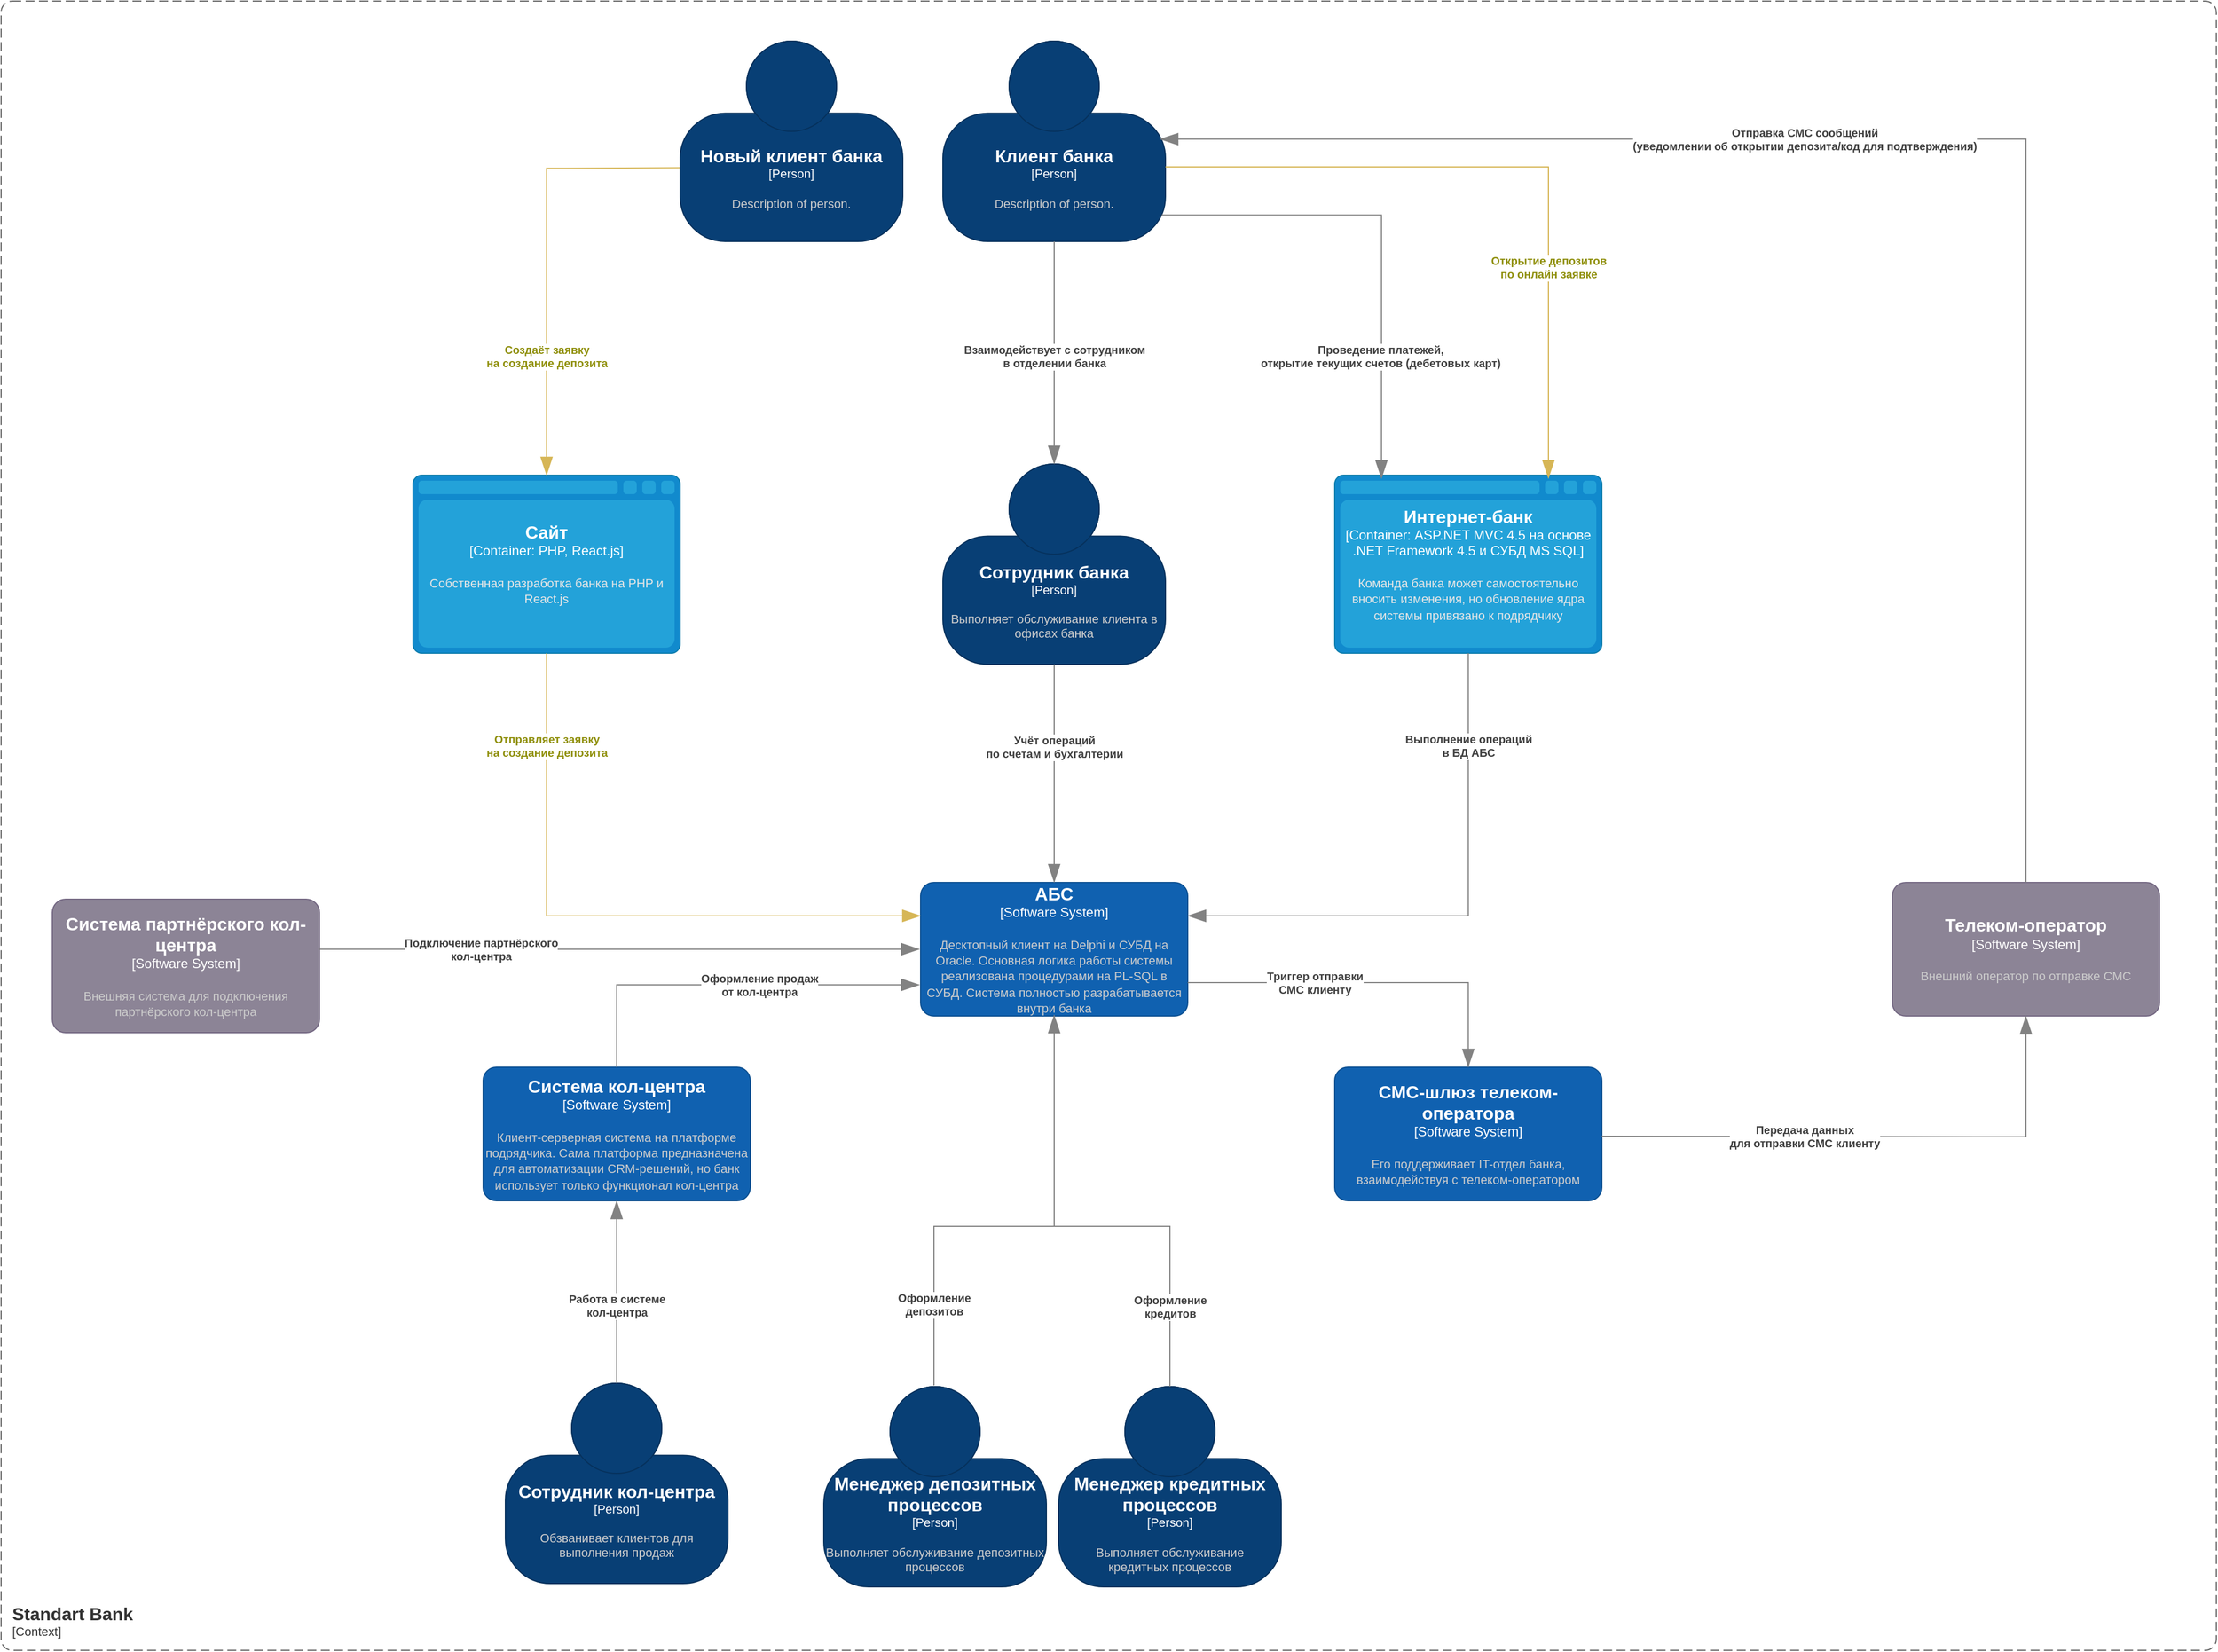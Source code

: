 <mxfile version="26.1.1">
  <diagram name="Page-1" id="TNsit0grVaMXO2zefznl">
    <mxGraphModel dx="3390" dy="1778" grid="0" gridSize="10" guides="1" tooltips="1" connect="1" arrows="1" fold="1" page="0" pageScale="1" pageWidth="827" pageHeight="1169" math="0" shadow="0">
      <root>
        <mxCell id="0" />
        <mxCell id="1" parent="0" />
        <object placeholders="1" c4Name="Клиент банка" c4Type="Person" c4Description="Description of person." label="&lt;font style=&quot;font-size: 16px&quot;&gt;&lt;b&gt;%c4Name%&lt;/b&gt;&lt;/font&gt;&lt;div&gt;[%c4Type%]&lt;/div&gt;&lt;br&gt;&lt;div&gt;&lt;font style=&quot;font-size: 11px&quot;&gt;&lt;font color=&quot;#cccccc&quot;&gt;%c4Description%&lt;/font&gt;&lt;/div&gt;" id="zCH2pD3PyNN-58KWQiN4-1">
          <mxCell style="html=1;fontSize=11;dashed=0;whiteSpace=wrap;fillColor=#083F75;strokeColor=#06315C;fontColor=#ffffff;shape=mxgraph.c4.person2;align=center;metaEdit=1;points=[[0.5,0,0],[1,0.5,0],[1,0.75,0],[0.75,1,0],[0.5,1,0],[0.25,1,0],[0,0.75,0],[0,0.5,0]];resizable=0;" parent="1" vertex="1">
            <mxGeometry x="36" y="-233" width="200" height="180" as="geometry" />
          </mxCell>
        </object>
        <object placeholders="1" c4Name="Сайт" c4Type="Container" c4Technology="PHP, React.js" c4Description="Собственная разработка банка на PHP и React.js" label="&lt;font style=&quot;font-size: 16px&quot;&gt;&lt;b&gt;%c4Name%&lt;/b&gt;&lt;/font&gt;&lt;div&gt;[%c4Type%:&amp;nbsp;%c4Technology%]&lt;/div&gt;&lt;br&gt;&lt;div&gt;&lt;font style=&quot;font-size: 11px&quot;&gt;&lt;font color=&quot;#E6E6E6&quot;&gt;%c4Description%&lt;/font&gt;&lt;/div&gt;" id="zCH2pD3PyNN-58KWQiN4-2">
          <mxCell style="shape=mxgraph.c4.webBrowserContainer2;whiteSpace=wrap;html=1;boundedLbl=1;rounded=0;labelBackgroundColor=none;strokeColor=#118ACD;fillColor=#23A2D9;strokeColor=#118ACD;strokeColor2=#0E7DAD;fontSize=12;fontColor=#ffffff;align=center;metaEdit=1;points=[[0.5,0,0],[1,0.25,0],[1,0.5,0],[1,0.75,0],[0.5,1,0],[0,0.75,0],[0,0.5,0],[0,0.25,0]];resizable=0;" parent="1" vertex="1">
            <mxGeometry x="-440" y="157" width="240" height="160" as="geometry" />
          </mxCell>
        </object>
        <object placeholders="1" c4Name="Интернет-банк" c4Type="Container" c4Technology="ASP.NET MVC 4.5 на основе .NET Framework 4.5 и СУБД MS SQL" c4Description="Команда банка может самостоятельно вносить изменения, но обновление ядра системы привязано к подрядчику" label="&lt;font style=&quot;font-size: 16px&quot;&gt;&lt;b&gt;%c4Name%&lt;/b&gt;&lt;/font&gt;&lt;div&gt;[%c4Type%:&amp;nbsp;%c4Technology%]&lt;/div&gt;&lt;br&gt;&lt;div&gt;&lt;font style=&quot;font-size: 11px&quot;&gt;&lt;font color=&quot;#E6E6E6&quot;&gt;%c4Description%&lt;/font&gt;&lt;/div&gt;" id="zCH2pD3PyNN-58KWQiN4-3">
          <mxCell style="shape=mxgraph.c4.webBrowserContainer2;whiteSpace=wrap;html=1;boundedLbl=1;rounded=0;labelBackgroundColor=none;strokeColor=#118ACD;fillColor=#23A2D9;strokeColor=#118ACD;strokeColor2=#0E7DAD;fontSize=12;fontColor=#ffffff;align=center;metaEdit=1;points=[[0.5,0,0],[1,0.25,0],[1,0.5,0],[1,0.75,0],[0.5,1,0],[0,0.75,0],[0,0.5,0],[0,0.25,0]];resizable=0;" parent="1" vertex="1">
            <mxGeometry x="388" y="157" width="240" height="160" as="geometry" />
          </mxCell>
        </object>
        <object placeholders="1" c4Name="АБС" c4Type="Software System" c4Description="Десктопный клиент на Delphi и СУБД на Oracle. Основная логика работы системы реализована процедурами на PL-SQL в СУБД. Система полностью разрабатывается внутри банка" label="&lt;font style=&quot;font-size: 16px&quot;&gt;&lt;b&gt;%c4Name%&lt;/b&gt;&lt;/font&gt;&lt;div&gt;[%c4Type%]&lt;/div&gt;&lt;br&gt;&lt;div&gt;&lt;font style=&quot;font-size: 11px&quot;&gt;&lt;font color=&quot;#cccccc&quot;&gt;%c4Description%&lt;/font&gt;&lt;/div&gt;" id="zCH2pD3PyNN-58KWQiN4-4">
          <mxCell style="rounded=1;whiteSpace=wrap;html=1;labelBackgroundColor=none;fillColor=#1061B0;fontColor=#ffffff;align=center;arcSize=10;strokeColor=#0D5091;metaEdit=1;resizable=0;points=[[0.25,0,0],[0.5,0,0],[0.75,0,0],[1,0.25,0],[1,0.5,0],[1,0.75,0],[0.75,1,0],[0.5,1,0],[0.25,1,0],[0,0.75,0],[0,0.5,0],[0,0.25,0]];" parent="1" vertex="1">
            <mxGeometry x="16" y="523" width="240" height="120" as="geometry" />
          </mxCell>
        </object>
        <object placeholders="1" c4Name="Сотрудник банка" c4Type="Person" c4Description="Выполняет обслуживание клиента в офисах банка" label="&lt;font style=&quot;font-size: 16px&quot;&gt;&lt;b&gt;%c4Name%&lt;/b&gt;&lt;/font&gt;&lt;div&gt;[%c4Type%]&lt;/div&gt;&lt;br&gt;&lt;div&gt;&lt;font style=&quot;font-size: 11px&quot;&gt;&lt;font color=&quot;#cccccc&quot;&gt;%c4Description%&lt;/font&gt;&lt;/div&gt;" id="zCH2pD3PyNN-58KWQiN4-5">
          <mxCell style="html=1;fontSize=11;dashed=0;whiteSpace=wrap;fillColor=#083F75;strokeColor=#06315C;fontColor=#ffffff;shape=mxgraph.c4.person2;align=center;metaEdit=1;points=[[0.5,0,0],[1,0.5,0],[1,0.75,0],[0.75,1,0],[0.5,1,0],[0.25,1,0],[0,0.75,0],[0,0.5,0]];resizable=0;" parent="1" vertex="1">
            <mxGeometry x="36" y="147" width="200" height="180" as="geometry" />
          </mxCell>
        </object>
        <object placeholders="1" c4Name="Система кол-центра" c4Type="Software System" c4Description="Клиент-серверная система на платформе подрядчика. Сама платформа предназначена для автоматизации CRM-решений, но банк использует только функционал кол-центра" label="&lt;font style=&quot;font-size: 16px&quot;&gt;&lt;b&gt;%c4Name%&lt;/b&gt;&lt;/font&gt;&lt;div&gt;[%c4Type%]&lt;/div&gt;&lt;br&gt;&lt;div&gt;&lt;font style=&quot;font-size: 11px&quot;&gt;&lt;font color=&quot;#cccccc&quot;&gt;%c4Description%&lt;/font&gt;&lt;/div&gt;" id="zCH2pD3PyNN-58KWQiN4-6">
          <mxCell style="rounded=1;whiteSpace=wrap;html=1;labelBackgroundColor=none;fillColor=#1061B0;fontColor=#ffffff;align=center;arcSize=10;strokeColor=#0D5091;metaEdit=1;resizable=0;points=[[0.25,0,0],[0.5,0,0],[0.75,0,0],[1,0.25,0],[1,0.5,0],[1,0.75,0],[0.75,1,0],[0.5,1,0],[0.25,1,0],[0,0.75,0],[0,0.5,0],[0,0.25,0]];" parent="1" vertex="1">
            <mxGeometry x="-377" y="689" width="240" height="120" as="geometry" />
          </mxCell>
        </object>
        <object placeholders="1" c4Name="Сотрудник кол-центра" c4Type="Person" c4Description="Обзванивает клиентов для выполнения продаж" label="&lt;font style=&quot;font-size: 16px&quot;&gt;&lt;b&gt;%c4Name%&lt;/b&gt;&lt;/font&gt;&lt;div&gt;[%c4Type%]&lt;/div&gt;&lt;br&gt;&lt;div&gt;&lt;font style=&quot;font-size: 11px&quot;&gt;&lt;font color=&quot;#cccccc&quot;&gt;%c4Description%&lt;/font&gt;&lt;/div&gt;" id="zCH2pD3PyNN-58KWQiN4-7">
          <mxCell style="html=1;fontSize=11;dashed=0;whiteSpace=wrap;fillColor=#083F75;strokeColor=#06315C;fontColor=#ffffff;shape=mxgraph.c4.person2;align=center;metaEdit=1;points=[[0.5,0,0],[1,0.5,0],[1,0.75,0],[0.75,1,0],[0.5,1,0],[0.25,1,0],[0,0.75,0],[0,0.5,0]];resizable=0;" parent="1" vertex="1">
            <mxGeometry x="-357" y="973" width="200" height="180" as="geometry" />
          </mxCell>
        </object>
        <object placeholders="1" c4Name="Система партнёрского кол-центра" c4Type="Software System" c4Description="Внешняя система для подключения партнёрского кол-центра" label="&lt;font style=&quot;font-size: 16px&quot;&gt;&lt;b&gt;%c4Name%&lt;/b&gt;&lt;/font&gt;&lt;div&gt;[%c4Type%]&lt;/div&gt;&lt;br&gt;&lt;div&gt;&lt;font style=&quot;font-size: 11px&quot;&gt;&lt;font color=&quot;#cccccc&quot;&gt;%c4Description%&lt;/font&gt;&lt;/div&gt;" id="zCH2pD3PyNN-58KWQiN4-8">
          <mxCell style="rounded=1;whiteSpace=wrap;html=1;labelBackgroundColor=none;fillColor=#8C8496;fontColor=#ffffff;align=center;arcSize=10;strokeColor=#736782;metaEdit=1;resizable=0;points=[[0.25,0,0],[0.5,0,0],[0.75,0,0],[1,0.25,0],[1,0.5,0],[1,0.75,0],[0.75,1,0],[0.5,1,0],[0.25,1,0],[0,0.75,0],[0,0.5,0],[0,0.25,0]];" parent="1" vertex="1">
            <mxGeometry x="-764" y="538" width="240" height="120" as="geometry" />
          </mxCell>
        </object>
        <object placeholders="1" c4Name="СМС-шлюз телеком-оператора" c4Type="Software System" c4Description="Его поддерживает IT-отдел банка, взаимодействуя с телеком-оператором" label="&lt;font style=&quot;font-size: 16px&quot;&gt;&lt;b&gt;%c4Name%&lt;/b&gt;&lt;/font&gt;&lt;div&gt;[%c4Type%]&lt;/div&gt;&lt;br&gt;&lt;div&gt;&lt;font style=&quot;font-size: 11px&quot;&gt;&lt;font color=&quot;#cccccc&quot;&gt;%c4Description%&lt;/font&gt;&lt;/div&gt;" id="zCH2pD3PyNN-58KWQiN4-9">
          <mxCell style="rounded=1;whiteSpace=wrap;html=1;labelBackgroundColor=none;fillColor=#1061B0;fontColor=#ffffff;align=center;arcSize=10;strokeColor=#0D5091;metaEdit=1;resizable=0;points=[[0.25,0,0],[0.5,0,0],[0.75,0,0],[1,0.25,0],[1,0.5,0],[1,0.75,0],[0.75,1,0],[0.5,1,0],[0.25,1,0],[0,0.75,0],[0,0.5,0],[0,0.25,0]];" parent="1" vertex="1">
            <mxGeometry x="388" y="689" width="240" height="120" as="geometry" />
          </mxCell>
        </object>
        <object placeholders="1" c4Name="Телеком-оператор" c4Type="Software System" c4Description="Внешний оператор по отправке СМС" label="&lt;font style=&quot;font-size: 16px&quot;&gt;&lt;b&gt;%c4Name%&lt;/b&gt;&lt;/font&gt;&lt;div&gt;[%c4Type%]&lt;/div&gt;&lt;br&gt;&lt;div&gt;&lt;font style=&quot;font-size: 11px&quot;&gt;&lt;font color=&quot;#cccccc&quot;&gt;%c4Description%&lt;/font&gt;&lt;/div&gt;" id="zCH2pD3PyNN-58KWQiN4-10">
          <mxCell style="rounded=1;whiteSpace=wrap;html=1;labelBackgroundColor=none;fillColor=#8C8496;fontColor=#ffffff;align=center;arcSize=10;strokeColor=#736782;metaEdit=1;resizable=0;points=[[0.25,0,0],[0.5,0,0],[0.75,0,0],[1,0.25,0],[1,0.5,0],[1,0.75,0],[0.75,1,0],[0.5,1,0],[0.25,1,0],[0,0.75,0],[0,0.5,0],[0,0.25,0]];" parent="1" vertex="1">
            <mxGeometry x="889" y="523" width="240" height="120" as="geometry" />
          </mxCell>
        </object>
        <object placeholders="1" c4Type="Relationship" c4Description="Взаимодействует с сотрудником &#xa;в отделении банка" label="&lt;div style=&quot;text-align: left&quot;&gt;&lt;div style=&quot;text-align: center&quot;&gt;&lt;b&gt;%c4Description%&lt;/b&gt;&lt;/div&gt;" id="zCH2pD3PyNN-58KWQiN4-11">
          <mxCell style="endArrow=blockThin;html=1;fontSize=10;fontColor=#404040;strokeWidth=1;endFill=1;strokeColor=#828282;elbow=vertical;metaEdit=1;endSize=14;startSize=14;jumpStyle=arc;jumpSize=16;rounded=0;edgeStyle=orthogonalEdgeStyle;entryX=0.5;entryY=0;entryDx=0;entryDy=0;entryPerimeter=0;exitX=0.5;exitY=1;exitDx=0;exitDy=0;exitPerimeter=0;" parent="1" source="zCH2pD3PyNN-58KWQiN4-1" target="zCH2pD3PyNN-58KWQiN4-5" edge="1">
            <mxGeometry x="0.03" width="240" relative="1" as="geometry">
              <mxPoint x="82" y="65" as="sourcePoint" />
              <mxPoint x="322" y="65" as="targetPoint" />
              <mxPoint as="offset" />
            </mxGeometry>
          </mxCell>
        </object>
        <object placeholders="1" c4Type="Relationship" c4Description="Создаёт заявку &#xa;на создание депозита" label="&lt;div style=&quot;text-align: left&quot;&gt;&lt;div style=&quot;text-align: center&quot;&gt;&lt;b&gt;%c4Description%&lt;/b&gt;&lt;/div&gt;&lt;/div&gt;" id="zCH2pD3PyNN-58KWQiN4-12">
          <mxCell style="endArrow=blockThin;html=1;fontSize=10;fontColor=#8F8F0A;strokeWidth=1;endFill=1;strokeColor=#d6b656;elbow=vertical;metaEdit=1;endSize=14;startSize=14;jumpStyle=arc;jumpSize=16;rounded=0;edgeStyle=orthogonalEdgeStyle;exitX=0.001;exitY=0.66;exitDx=0;exitDy=0;exitPerimeter=0;entryX=0.5;entryY=0;entryDx=0;entryDy=0;entryPerimeter=0;fillColor=#fff2cc;gradientColor=#ffd966;" parent="1" target="zCH2pD3PyNN-58KWQiN4-2" edge="1">
            <mxGeometry x="0.46" width="240" relative="1" as="geometry">
              <mxPoint x="-199.8" y="-119.2" as="sourcePoint" />
              <mxPoint x="-320" y="150" as="targetPoint" />
              <mxPoint as="offset" />
            </mxGeometry>
          </mxCell>
        </object>
        <object placeholders="1" c4Type="Relationship" c4Description="Проведение платежей, &#xa;открытие текущих счетов (дебетовых карт)" label="&lt;div style=&quot;text-align: left&quot;&gt;&lt;div style=&quot;text-align: center&quot;&gt;&lt;b&gt;%c4Description%&lt;/b&gt;&lt;/div&gt;" id="zCH2pD3PyNN-58KWQiN4-13">
          <mxCell style="endArrow=blockThin;html=1;fontSize=10;fontColor=#404040;strokeWidth=1;endFill=1;strokeColor=#828282;elbow=vertical;metaEdit=1;endSize=14;startSize=14;jumpStyle=arc;jumpSize=16;rounded=0;edgeStyle=orthogonalEdgeStyle;exitX=0.983;exitY=0.868;exitDx=0;exitDy=0;exitPerimeter=0;" parent="1" source="zCH2pD3PyNN-58KWQiN4-1" edge="1">
            <mxGeometry x="0.493" y="-1" width="240" relative="1" as="geometry">
              <mxPoint x="800" y="-113" as="sourcePoint" />
              <mxPoint x="430" y="160" as="targetPoint" />
              <mxPoint as="offset" />
              <Array as="points">
                <mxPoint x="430" y="-77" />
                <mxPoint x="430" y="130" />
              </Array>
            </mxGeometry>
          </mxCell>
        </object>
        <object placeholders="1" c4Type="Relationship" c4Description="Учёт операций &#xa;по счетам и бухгалтерии" label="&lt;div style=&quot;text-align: left&quot;&gt;&lt;div style=&quot;text-align: center&quot;&gt;&lt;b&gt;%c4Description%&lt;/b&gt;&lt;/div&gt;" id="zCH2pD3PyNN-58KWQiN4-14">
          <mxCell style="endArrow=blockThin;html=1;fontSize=10;fontColor=#404040;strokeWidth=1;endFill=1;strokeColor=#828282;elbow=vertical;metaEdit=1;endSize=14;startSize=14;jumpStyle=arc;jumpSize=16;rounded=0;edgeStyle=orthogonalEdgeStyle;exitX=0.5;exitY=1;exitDx=0;exitDy=0;exitPerimeter=0;entryX=0.5;entryY=0;entryDx=0;entryDy=0;entryPerimeter=0;" parent="1" source="zCH2pD3PyNN-58KWQiN4-5" target="zCH2pD3PyNN-58KWQiN4-4" edge="1">
            <mxGeometry x="-0.25" width="240" relative="1" as="geometry">
              <mxPoint x="139" y="511" as="sourcePoint" />
              <mxPoint x="133" y="503" as="targetPoint" />
              <mxPoint as="offset" />
              <Array as="points" />
            </mxGeometry>
          </mxCell>
        </object>
        <object placeholders="1" c4Type="Relationship" c4Description="Отправка СМС сообщений&#xa;(уведомлении об открытии депозита/код для подтверждения)" label="&lt;div style=&quot;text-align: left&quot;&gt;&lt;div style=&quot;text-align: center&quot;&gt;&lt;b&gt;%c4Description%&lt;/b&gt;&lt;/div&gt;" id="zCH2pD3PyNN-58KWQiN4-15">
          <mxCell style="endArrow=blockThin;html=1;fontSize=10;fontColor=#404040;strokeWidth=1;endFill=1;strokeColor=#828282;elbow=vertical;metaEdit=1;endSize=14;startSize=14;jumpStyle=arc;jumpSize=16;rounded=0;edgeStyle=orthogonalEdgeStyle;exitX=0.5;exitY=0;exitDx=0;exitDy=0;exitPerimeter=0;entryX=0.975;entryY=0.489;entryDx=0;entryDy=0;entryPerimeter=0;" parent="1" source="zCH2pD3PyNN-58KWQiN4-10" target="zCH2pD3PyNN-58KWQiN4-1" edge="1">
            <mxGeometry x="0.199" width="240" relative="1" as="geometry">
              <mxPoint x="982" y="470" as="sourcePoint" />
              <mxPoint x="1009" y="-226" as="targetPoint" />
              <Array as="points">
                <mxPoint x="1009" y="-145" />
              </Array>
              <mxPoint as="offset" />
            </mxGeometry>
          </mxCell>
        </object>
        <object placeholders="1" c4Type="Relationship" c4Description="Передача данных &#xa;для отправки СМС клиенту" label="&lt;div style=&quot;text-align: left&quot;&gt;&lt;div style=&quot;text-align: center&quot;&gt;&lt;b&gt;%c4Description%&lt;/b&gt;&lt;/div&gt;" id="zCH2pD3PyNN-58KWQiN4-16">
          <mxCell style="endArrow=blockThin;html=1;fontSize=10;fontColor=#404040;strokeWidth=1;endFill=1;strokeColor=#828282;elbow=vertical;metaEdit=1;endSize=14;startSize=14;jumpStyle=arc;jumpSize=16;rounded=0;edgeStyle=orthogonalEdgeStyle;entryX=0.5;entryY=1;entryDx=0;entryDy=0;entryPerimeter=0;" parent="1" target="zCH2pD3PyNN-58KWQiN4-10" edge="1">
            <mxGeometry x="-0.257" width="240" relative="1" as="geometry">
              <mxPoint x="628" y="751" as="sourcePoint" />
              <mxPoint x="868" y="751" as="targetPoint" />
              <mxPoint as="offset" />
            </mxGeometry>
          </mxCell>
        </object>
        <object placeholders="1" c4Type="Relationship" c4Description="Оформление продаж &#xa;от кол-центра" label="&lt;div style=&quot;text-align: left&quot;&gt;&lt;div style=&quot;text-align: center&quot;&gt;&lt;b&gt;%c4Description%&lt;/b&gt;&lt;/div&gt;" id="zCH2pD3PyNN-58KWQiN4-17">
          <mxCell style="endArrow=blockThin;html=1;fontSize=10;fontColor=#404040;strokeWidth=1;endFill=1;strokeColor=#828282;elbow=vertical;metaEdit=1;endSize=14;startSize=14;jumpStyle=arc;jumpSize=16;rounded=0;edgeStyle=orthogonalEdgeStyle;exitX=0.5;exitY=0;exitDx=0;exitDy=0;exitPerimeter=0;" parent="1" source="zCH2pD3PyNN-58KWQiN4-6" edge="1">
            <mxGeometry x="0.168" width="240" relative="1" as="geometry">
              <mxPoint x="-222" y="583" as="sourcePoint" />
              <mxPoint x="15" y="615" as="targetPoint" />
              <Array as="points">
                <mxPoint x="-257" y="615" />
              </Array>
              <mxPoint as="offset" />
            </mxGeometry>
          </mxCell>
        </object>
        <object placeholders="1" c4Type="Relationship" c4Description="Подключение партнёрского &#xa;кол-центра" label="&lt;div style=&quot;text-align: left&quot;&gt;&lt;div style=&quot;text-align: center&quot;&gt;&lt;b&gt;%c4Description%&lt;/b&gt;&lt;/div&gt;" id="zCH2pD3PyNN-58KWQiN4-18">
          <mxCell style="endArrow=blockThin;html=1;fontSize=10;fontColor=#404040;strokeWidth=1;endFill=1;strokeColor=#828282;elbow=vertical;metaEdit=1;endSize=14;startSize=14;jumpStyle=arc;jumpSize=16;rounded=0;edgeStyle=orthogonalEdgeStyle;" parent="1" edge="1">
            <mxGeometry x="-0.462" width="240" relative="1" as="geometry">
              <mxPoint x="-524" y="583" as="sourcePoint" />
              <mxPoint x="15" y="583" as="targetPoint" />
              <mxPoint as="offset" />
            </mxGeometry>
          </mxCell>
        </object>
        <object placeholders="1" c4Type="Relationship" c4Description="Работа в системе &#xa;кол-центра" label="&lt;div style=&quot;text-align: left&quot;&gt;&lt;div style=&quot;text-align: center&quot;&gt;&lt;b&gt;%c4Description%&lt;/b&gt;&lt;/div&gt;" id="zCH2pD3PyNN-58KWQiN4-19">
          <mxCell style="endArrow=blockThin;html=1;fontSize=10;fontColor=#404040;strokeWidth=1;endFill=1;strokeColor=#828282;elbow=vertical;metaEdit=1;endSize=14;startSize=14;jumpStyle=arc;jumpSize=16;rounded=0;edgeStyle=orthogonalEdgeStyle;entryX=0.5;entryY=1;entryDx=0;entryDy=0;entryPerimeter=0;exitX=0.5;exitY=0;exitDx=0;exitDy=0;exitPerimeter=0;" parent="1" source="zCH2pD3PyNN-58KWQiN4-7" target="zCH2pD3PyNN-58KWQiN4-6" edge="1">
            <mxGeometry x="-0.146" width="240" relative="1" as="geometry">
              <mxPoint x="-257" y="969" as="sourcePoint" />
              <mxPoint x="45" y="872" as="targetPoint" />
              <Array as="points">
                <mxPoint x="-257" y="899" />
                <mxPoint x="-257" y="899" />
              </Array>
              <mxPoint as="offset" />
            </mxGeometry>
          </mxCell>
        </object>
        <object placeholders="1" c4Type="Relationship" c4Description="Триггер отправки &#xa;СМС клиенту" label="&lt;div style=&quot;text-align: left&quot;&gt;&lt;div style=&quot;text-align: center&quot;&gt;&lt;b&gt;%c4Description%&lt;/b&gt;&lt;/div&gt;" id="zCH2pD3PyNN-58KWQiN4-20">
          <mxCell style="endArrow=blockThin;html=1;fontSize=10;fontColor=#404040;strokeWidth=1;endFill=1;strokeColor=#828282;elbow=vertical;metaEdit=1;endSize=14;startSize=14;jumpStyle=arc;jumpSize=16;rounded=0;edgeStyle=orthogonalEdgeStyle;entryX=0.5;entryY=0;entryDx=0;entryDy=0;entryPerimeter=0;exitX=1;exitY=0.75;exitDx=0;exitDy=0;exitPerimeter=0;" parent="1" source="zCH2pD3PyNN-58KWQiN4-4" target="zCH2pD3PyNN-58KWQiN4-9" edge="1">
            <mxGeometry x="-0.306" width="240" relative="1" as="geometry">
              <mxPoint x="256" y="583" as="sourcePoint" />
              <mxPoint x="496" y="583" as="targetPoint" />
              <mxPoint as="offset" />
            </mxGeometry>
          </mxCell>
        </object>
        <object placeholders="1" c4Name="Менеджер депозитных процессов" c4Type="Person" c4Description="Выполняет обслуживание депозитных процессов" label="&lt;font style=&quot;font-size: 16px&quot;&gt;&lt;b&gt;%c4Name%&lt;/b&gt;&lt;/font&gt;&lt;div&gt;[%c4Type%]&lt;/div&gt;&lt;br&gt;&lt;div&gt;&lt;font style=&quot;font-size: 11px&quot;&gt;&lt;font color=&quot;#cccccc&quot;&gt;%c4Description%&lt;/font&gt;&lt;/div&gt;" id="zCH2pD3PyNN-58KWQiN4-21">
          <mxCell style="html=1;fontSize=11;dashed=0;whiteSpace=wrap;fillColor=#083F75;strokeColor=#06315C;fontColor=#ffffff;shape=mxgraph.c4.person2;align=center;metaEdit=1;points=[[0.5,0,0],[1,0.5,0],[1,0.75,0],[0.75,1,0],[0.5,1,0],[0.25,1,0],[0,0.75,0],[0,0.5,0]];resizable=0;" parent="1" vertex="1">
            <mxGeometry x="-71" y="976" width="200" height="180" as="geometry" />
          </mxCell>
        </object>
        <object placeholders="1" c4Name="Менеджер кредитных процессов" c4Type="Person" c4Description="Выполняет обслуживание &#xa;кредитных процессов" label="&lt;font style=&quot;font-size: 16px&quot;&gt;&lt;b&gt;%c4Name%&lt;/b&gt;&lt;/font&gt;&lt;div&gt;[%c4Type%]&lt;/div&gt;&lt;br&gt;&lt;div&gt;&lt;font style=&quot;font-size: 11px&quot;&gt;&lt;font color=&quot;#cccccc&quot;&gt;%c4Description%&lt;/font&gt;&lt;/div&gt;" id="zCH2pD3PyNN-58KWQiN4-22">
          <mxCell style="html=1;fontSize=11;dashed=0;whiteSpace=wrap;fillColor=#083F75;strokeColor=#06315C;fontColor=#ffffff;shape=mxgraph.c4.person2;align=center;metaEdit=1;points=[[0.5,0,0],[1,0.5,0],[1,0.75,0],[0.75,1,0],[0.5,1,0],[0.25,1,0],[0,0.75,0],[0,0.5,0]];resizable=0;" parent="1" vertex="1">
            <mxGeometry x="140" y="976" width="200" height="180" as="geometry" />
          </mxCell>
        </object>
        <object placeholders="1" c4Type="Relationship" id="zCH2pD3PyNN-58KWQiN4-23">
          <mxCell style="endArrow=blockThin;html=1;fontSize=10;fontColor=#404040;strokeWidth=1;endFill=1;strokeColor=#828282;elbow=vertical;metaEdit=1;endSize=14;startSize=14;jumpStyle=arc;jumpSize=16;rounded=0;edgeStyle=orthogonalEdgeStyle;" parent="1" edge="1">
            <mxGeometry width="240" relative="1" as="geometry">
              <mxPoint x="136" y="832" as="sourcePoint" />
              <mxPoint x="136" y="642" as="targetPoint" />
            </mxGeometry>
          </mxCell>
        </object>
        <object placeholders="1" c4Type="Relationship" c4Description="Оформление &#xa;кредитов" label="&lt;div style=&quot;text-align: left&quot;&gt;&lt;div style=&quot;text-align: center&quot;&gt;&lt;b&gt;%c4Description%&lt;/b&gt;&lt;/div&gt;" id="zCH2pD3PyNN-58KWQiN4-24">
          <mxCell style="endArrow=none;html=1;fontSize=10;fontColor=#404040;strokeWidth=1;endFill=1;strokeColor=#828282;elbow=vertical;metaEdit=1;endSize=14;startSize=14;jumpStyle=arc;jumpSize=16;rounded=0;edgeStyle=orthogonalEdgeStyle;startFill=0;" parent="1" edge="1">
            <mxGeometry x="-0.415" width="240" relative="1" as="geometry">
              <mxPoint x="240" y="976" as="sourcePoint" />
              <mxPoint x="136" y="832" as="targetPoint" />
              <Array as="points">
                <mxPoint x="240" y="976" />
                <mxPoint x="240" y="832" />
              </Array>
              <mxPoint as="offset" />
            </mxGeometry>
          </mxCell>
        </object>
        <object placeholders="1" c4Type="Relationship" c4Description="Оформление &#xa;депозитов" label="&lt;div style=&quot;text-align: left&quot;&gt;&lt;div style=&quot;text-align: center&quot;&gt;&lt;b&gt;%c4Description%&lt;/b&gt;&lt;/div&gt;" id="zCH2pD3PyNN-58KWQiN4-25">
          <mxCell style="endArrow=none;html=1;fontSize=10;fontColor=#404040;strokeWidth=1;endFill=1;strokeColor=#828282;elbow=vertical;metaEdit=1;endSize=14;startSize=14;jumpStyle=arc;jumpSize=16;rounded=0;edgeStyle=orthogonalEdgeStyle;startFill=0;" parent="1" edge="1">
            <mxGeometry x="-0.415" width="240" relative="1" as="geometry">
              <mxPoint x="28" y="975" as="sourcePoint" />
              <mxPoint x="136" y="832" as="targetPoint" />
              <Array as="points">
                <mxPoint x="28" y="975" />
                <mxPoint x="28" y="832" />
              </Array>
              <mxPoint as="offset" />
            </mxGeometry>
          </mxCell>
        </object>
        <object placeholders="1" c4Type="Relationship" c4Description="Выполнение операций &#xa;в БД АБС" label="&lt;div style=&quot;text-align: left&quot;&gt;&lt;div style=&quot;text-align: center&quot;&gt;&lt;b&gt;%c4Description%&lt;/b&gt;&lt;/div&gt;" id="zCH2pD3PyNN-58KWQiN4-26">
          <mxCell style="endArrow=blockThin;html=1;fontSize=10;fontColor=#404040;strokeWidth=1;endFill=1;strokeColor=#828282;elbow=vertical;metaEdit=1;endSize=14;startSize=14;jumpStyle=arc;jumpSize=16;rounded=0;edgeStyle=orthogonalEdgeStyle;exitX=0.5;exitY=1;exitDx=0;exitDy=0;exitPerimeter=0;entryX=1;entryY=0.25;entryDx=0;entryDy=0;entryPerimeter=0;" parent="1" source="zCH2pD3PyNN-58KWQiN4-3" target="zCH2pD3PyNN-58KWQiN4-4" edge="1">
            <mxGeometry x="-0.66" width="240" relative="1" as="geometry">
              <mxPoint x="280" y="539" as="sourcePoint" />
              <mxPoint x="520" y="539" as="targetPoint" />
              <mxPoint as="offset" />
            </mxGeometry>
          </mxCell>
        </object>
        <object placeholders="1" c4Name="Standart Bank" c4Type="ContainerScopeBoundary" c4Application="Context" label="&lt;font style=&quot;font-size: 16px&quot;&gt;&lt;b&gt;&lt;div style=&quot;text-align: left&quot;&gt;%c4Name%&lt;/div&gt;&lt;/b&gt;&lt;/font&gt;&lt;div style=&quot;text-align: left&quot;&gt;[%c4Application%]&lt;/div&gt;" id="zCH2pD3PyNN-58KWQiN4-27">
          <mxCell style="rounded=1;fontSize=11;whiteSpace=wrap;html=1;dashed=1;arcSize=20;fillColor=none;strokeColor=#666666;fontColor=#333333;labelBackgroundColor=none;align=left;verticalAlign=bottom;labelBorderColor=none;spacingTop=0;spacing=10;dashPattern=8 4;metaEdit=1;rotatable=0;perimeter=rectanglePerimeter;noLabel=0;labelPadding=0;allowArrows=0;connectable=0;expand=0;recursiveResize=0;editable=1;pointerEvents=0;absoluteArcSize=1;points=[[0.25,0,0],[0.5,0,0],[0.75,0,0],[1,0.25,0],[1,0.5,0],[1,0.75,0],[0.75,1,0],[0.5,1,0],[0.25,1,0],[0,0.75,0],[0,0.5,0],[0,0.25,0]];" parent="1" vertex="1">
            <mxGeometry x="-810" y="-269" width="1990" height="1482" as="geometry" />
          </mxCell>
        </object>
        <object placeholders="1" c4Type="Relationship" c4Description="Открытие депозитов &#xa;по онлайн заявке" label="&lt;div style=&quot;text-align: left&quot;&gt;&lt;div style=&quot;text-align: center&quot;&gt;&lt;b&gt;%c4Description%&lt;/b&gt;&lt;/div&gt;&lt;/div&gt;" id="PPV9LU_AemAfEGH5Iqwp-1">
          <mxCell style="endArrow=blockThin;html=1;fontSize=10;fontColor=#8F8F0A;strokeWidth=1;endFill=1;strokeColor=#d6b656;elbow=vertical;metaEdit=1;endSize=14;startSize=14;jumpStyle=arc;jumpSize=16;rounded=0;edgeStyle=orthogonalEdgeStyle;exitX=0.983;exitY=0.868;exitDx=0;exitDy=0;exitPerimeter=0;fillColor=#fff2cc;" parent="1" edge="1">
            <mxGeometry x="0.391" width="240" relative="1" as="geometry">
              <mxPoint x="236" y="-120" as="sourcePoint" />
              <mxPoint x="580" y="160" as="targetPoint" />
              <mxPoint as="offset" />
              <Array as="points">
                <mxPoint x="580" y="-120" />
                <mxPoint x="580" y="117" />
              </Array>
            </mxGeometry>
          </mxCell>
        </object>
        <object placeholders="1" c4Name="Новый клиент банка" c4Type="Person" c4Description="Description of person." label="&lt;font style=&quot;font-size: 16px&quot;&gt;&lt;b&gt;%c4Name%&lt;/b&gt;&lt;/font&gt;&lt;div&gt;[%c4Type%]&lt;/div&gt;&lt;br&gt;&lt;div&gt;&lt;font style=&quot;font-size: 11px&quot;&gt;&lt;font color=&quot;#cccccc&quot;&gt;%c4Description%&lt;/font&gt;&lt;/div&gt;" id="PPV9LU_AemAfEGH5Iqwp-2">
          <mxCell style="html=1;fontSize=11;dashed=0;whiteSpace=wrap;fillColor=#083F75;strokeColor=#06315C;fontColor=#ffffff;shape=mxgraph.c4.person2;align=center;metaEdit=1;points=[[0.5,0,0],[1,0.5,0],[1,0.75,0],[0.75,1,0],[0.5,1,0],[0.25,1,0],[0,0.75,0],[0,0.5,0]];resizable=0;" parent="1" vertex="1">
            <mxGeometry x="-200" y="-233" width="200" height="180" as="geometry" />
          </mxCell>
        </object>
        <object placeholders="1" c4Type="Relationship" c4Description="Отправляет заявку&#xa;на создание депозита" label="&lt;div style=&quot;text-align: left&quot;&gt;&lt;div style=&quot;text-align: center&quot;&gt;&lt;b&gt;%c4Description%&lt;/b&gt;&lt;/div&gt;&lt;/div&gt;" id="PPV9LU_AemAfEGH5Iqwp-3">
          <mxCell style="endArrow=blockThin;html=1;fontSize=10;fontColor=#8F8F0A;strokeWidth=1;endFill=1;strokeColor=#d6b656;elbow=vertical;metaEdit=1;endSize=14;startSize=14;jumpStyle=arc;jumpSize=16;rounded=0;edgeStyle=orthogonalEdgeStyle;exitX=0.5;exitY=1;exitDx=0;exitDy=0;exitPerimeter=0;entryX=0;entryY=0.25;entryDx=0;entryDy=0;entryPerimeter=0;fillColor=#fff2cc;gradientColor=#ffd966;" parent="1" source="zCH2pD3PyNN-58KWQiN4-2" target="zCH2pD3PyNN-58KWQiN4-4" edge="1">
            <mxGeometry x="-0.71" width="240" relative="1" as="geometry">
              <mxPoint x="-196.9" y="420.0" as="sourcePoint" />
              <mxPoint x="-317.1" y="696.2" as="targetPoint" />
              <mxPoint as="offset" />
            </mxGeometry>
          </mxCell>
        </object>
      </root>
    </mxGraphModel>
  </diagram>
</mxfile>
